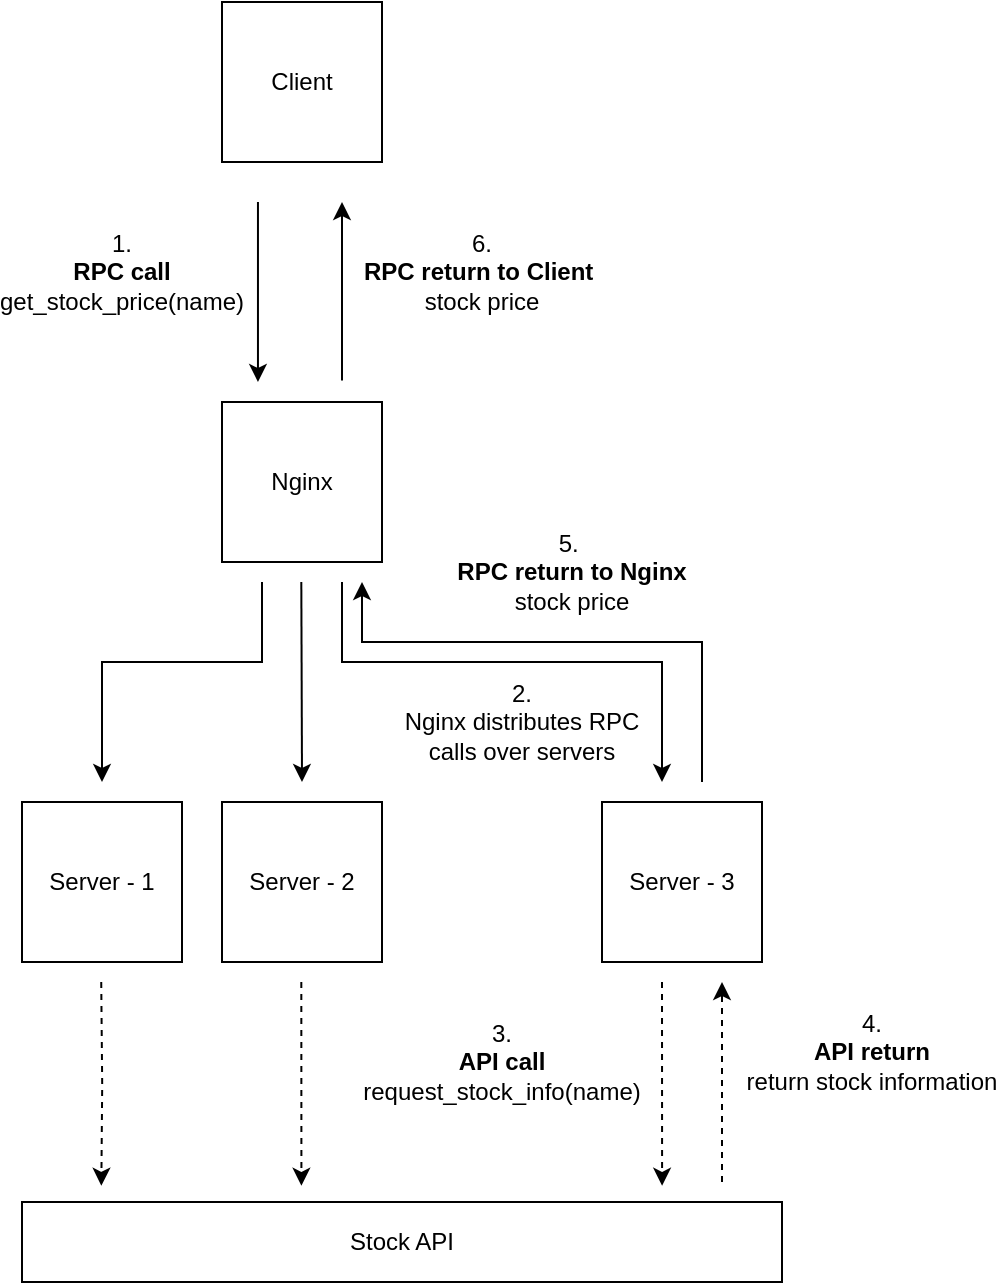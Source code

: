 <mxfile version="22.0.6" type="github">
  <diagram name="Página-1" id="-HR77-gdkcPESgYqS717">
    <mxGraphModel dx="942" dy="1776" grid="1" gridSize="10" guides="1" tooltips="1" connect="1" arrows="1" fold="1" page="1" pageScale="1" pageWidth="827" pageHeight="1169" math="0" shadow="0">
      <root>
        <mxCell id="0" />
        <mxCell id="1" parent="0" />
        <mxCell id="cE5bJc2tW3OG8Z3UIg5U-1" value="Server - 1" style="rounded=0;whiteSpace=wrap;html=1;" parent="1" vertex="1">
          <mxGeometry x="260" y="360" width="80" height="80" as="geometry" />
        </mxCell>
        <mxCell id="cE5bJc2tW3OG8Z3UIg5U-2" value="Server - 3" style="rounded=0;whiteSpace=wrap;html=1;" parent="1" vertex="1">
          <mxGeometry x="550" y="360" width="80" height="80" as="geometry" />
        </mxCell>
        <mxCell id="cE5bJc2tW3OG8Z3UIg5U-3" value="Server - 2" style="rounded=0;whiteSpace=wrap;html=1;" parent="1" vertex="1">
          <mxGeometry x="360" y="360" width="80" height="80" as="geometry" />
        </mxCell>
        <mxCell id="cE5bJc2tW3OG8Z3UIg5U-4" value="Nginx" style="rounded=0;whiteSpace=wrap;html=1;" parent="1" vertex="1">
          <mxGeometry x="360" y="160" width="80" height="80" as="geometry" />
        </mxCell>
        <mxCell id="cE5bJc2tW3OG8Z3UIg5U-5" value="Client" style="rounded=0;whiteSpace=wrap;html=1;" parent="1" vertex="1">
          <mxGeometry x="360" y="-40" width="80" height="80" as="geometry" />
        </mxCell>
        <mxCell id="cE5bJc2tW3OG8Z3UIg5U-6" value="" style="shape=image;verticalLabelPosition=bottom;labelBackgroundColor=default;verticalAlign=top;aspect=fixed;imageAspect=0;image=https://www.nginx.com/wp-content/uploads/2018/08/NGINX-logo-rgb-large.png;" parent="1" vertex="1">
          <mxGeometry x="377.98" y="160" width="62.02" height="20.83" as="geometry" />
        </mxCell>
        <mxCell id="cE5bJc2tW3OG8Z3UIg5U-8" value="" style="endArrow=classic;html=1;rounded=0;" parent="1" edge="1">
          <mxGeometry width="50" height="50" relative="1" as="geometry">
            <mxPoint x="377.98" y="60" as="sourcePoint" />
            <mxPoint x="377.98" y="150" as="targetPoint" />
          </mxGeometry>
        </mxCell>
        <mxCell id="cE5bJc2tW3OG8Z3UIg5U-9" value="" style="endArrow=classic;html=1;rounded=0;" parent="1" edge="1">
          <mxGeometry width="50" height="50" relative="1" as="geometry">
            <mxPoint x="399.66" y="250" as="sourcePoint" />
            <mxPoint x="400" y="350" as="targetPoint" />
          </mxGeometry>
        </mxCell>
        <mxCell id="cE5bJc2tW3OG8Z3UIg5U-10" value="" style="endArrow=classic;html=1;rounded=0;" parent="1" edge="1">
          <mxGeometry width="50" height="50" relative="1" as="geometry">
            <mxPoint x="420" y="250" as="sourcePoint" />
            <mxPoint x="580" y="350" as="targetPoint" />
            <Array as="points">
              <mxPoint x="420" y="290" />
              <mxPoint x="580" y="290" />
            </Array>
          </mxGeometry>
        </mxCell>
        <mxCell id="cE5bJc2tW3OG8Z3UIg5U-11" value="" style="endArrow=classic;html=1;rounded=0;" parent="1" edge="1">
          <mxGeometry width="50" height="50" relative="1" as="geometry">
            <mxPoint x="380" y="250" as="sourcePoint" />
            <mxPoint x="300" y="350" as="targetPoint" />
            <Array as="points">
              <mxPoint x="380" y="290" />
              <mxPoint x="300" y="290" />
              <mxPoint x="300" y="320" />
            </Array>
          </mxGeometry>
        </mxCell>
        <mxCell id="cE5bJc2tW3OG8Z3UIg5U-12" value="" style="endArrow=classic;html=1;rounded=0;" parent="1" edge="1">
          <mxGeometry width="50" height="50" relative="1" as="geometry">
            <mxPoint x="420" y="149.23" as="sourcePoint" />
            <mxPoint x="420" y="60" as="targetPoint" />
          </mxGeometry>
        </mxCell>
        <mxCell id="cE5bJc2tW3OG8Z3UIg5U-13" value="" style="endArrow=classic;html=1;rounded=0;" parent="1" edge="1">
          <mxGeometry width="50" height="50" relative="1" as="geometry">
            <mxPoint x="600" y="350" as="sourcePoint" />
            <mxPoint x="430" y="250" as="targetPoint" />
            <Array as="points">
              <mxPoint x="600" y="280" />
              <mxPoint x="430" y="280" />
            </Array>
          </mxGeometry>
        </mxCell>
        <mxCell id="cE5bJc2tW3OG8Z3UIg5U-14" value="1.&lt;br&gt;&lt;b&gt;RPC call&lt;/b&gt; get_stock_price(name)" style="text;html=1;strokeColor=none;fillColor=none;align=center;verticalAlign=middle;whiteSpace=wrap;rounded=0;" parent="1" vertex="1">
          <mxGeometry x="280" y="80" width="60" height="30" as="geometry" />
        </mxCell>
        <mxCell id="cE5bJc2tW3OG8Z3UIg5U-15" value="2.&lt;br&gt;Nginx distributes RPC calls over servers" style="text;html=1;strokeColor=none;fillColor=none;align=center;verticalAlign=middle;whiteSpace=wrap;rounded=0;" parent="1" vertex="1">
          <mxGeometry x="450" y="290" width="120" height="60" as="geometry" />
        </mxCell>
        <mxCell id="cE5bJc2tW3OG8Z3UIg5U-16" value="Stock API" style="rounded=0;whiteSpace=wrap;html=1;" parent="1" vertex="1">
          <mxGeometry x="260" y="560" width="380" height="40" as="geometry" />
        </mxCell>
        <mxCell id="cE5bJc2tW3OG8Z3UIg5U-21" style="edgeStyle=orthogonalEdgeStyle;rounded=0;orthogonalLoop=1;jettySize=auto;html=1;entryX=0.937;entryY=0.047;entryDx=0;entryDy=0;entryPerimeter=0;dashed=1;" parent="1" edge="1">
          <mxGeometry relative="1" as="geometry">
            <mxPoint x="580" y="450" as="sourcePoint" />
            <mxPoint x="580.05" y="551.88" as="targetPoint" />
          </mxGeometry>
        </mxCell>
        <mxCell id="cE5bJc2tW3OG8Z3UIg5U-22" style="edgeStyle=orthogonalEdgeStyle;rounded=0;orthogonalLoop=1;jettySize=auto;html=1;entryX=0.937;entryY=0.047;entryDx=0;entryDy=0;entryPerimeter=0;dashed=1;" parent="1" edge="1">
          <mxGeometry relative="1" as="geometry">
            <mxPoint x="299.62" y="450" as="sourcePoint" />
            <mxPoint x="299.67" y="551.88" as="targetPoint" />
          </mxGeometry>
        </mxCell>
        <mxCell id="cE5bJc2tW3OG8Z3UIg5U-24" style="edgeStyle=orthogonalEdgeStyle;rounded=0;orthogonalLoop=1;jettySize=auto;html=1;entryX=0.937;entryY=0.047;entryDx=0;entryDy=0;entryPerimeter=0;dashed=1;" parent="1" edge="1">
          <mxGeometry relative="1" as="geometry">
            <mxPoint x="399.66" y="450" as="sourcePoint" />
            <mxPoint x="399.71" y="551.88" as="targetPoint" />
          </mxGeometry>
        </mxCell>
        <mxCell id="cE5bJc2tW3OG8Z3UIg5U-25" style="edgeStyle=orthogonalEdgeStyle;rounded=0;orthogonalLoop=1;jettySize=auto;html=1;dashed=1;" parent="1" edge="1">
          <mxGeometry relative="1" as="geometry">
            <mxPoint x="610" y="550" as="sourcePoint" />
            <mxPoint x="610" y="450" as="targetPoint" />
          </mxGeometry>
        </mxCell>
        <mxCell id="WB-w_J5-5rTx_imL-8Xe-1" value="3.&lt;br&gt;&lt;b&gt;API call&lt;/b&gt; request_stock_info(name)" style="text;html=1;strokeColor=none;fillColor=none;align=center;verticalAlign=middle;whiteSpace=wrap;rounded=0;" parent="1" vertex="1">
          <mxGeometry x="470" y="460" width="60" height="60" as="geometry" />
        </mxCell>
        <mxCell id="WB-w_J5-5rTx_imL-8Xe-2" value="4.&lt;br&gt;&lt;b&gt;API return&lt;/b&gt; &lt;br&gt;return stock information" style="text;html=1;strokeColor=none;fillColor=none;align=center;verticalAlign=middle;whiteSpace=wrap;rounded=0;" parent="1" vertex="1">
          <mxGeometry x="620" y="470" width="130" height="30" as="geometry" />
        </mxCell>
        <mxCell id="WB-w_J5-5rTx_imL-8Xe-3" value="6.&lt;br&gt;&lt;b&gt;RPC return to Client&lt;/b&gt;&amp;nbsp;&lt;br&gt;stock price" style="text;html=1;strokeColor=none;fillColor=none;align=center;verticalAlign=middle;whiteSpace=wrap;rounded=0;" parent="1" vertex="1">
          <mxGeometry x="430" y="80" width="120" height="30" as="geometry" />
        </mxCell>
        <mxCell id="WB-w_J5-5rTx_imL-8Xe-4" value="5.&amp;nbsp;&lt;br&gt;&lt;b&gt;RPC return to Nginx&lt;/b&gt;&lt;br&gt;stock price" style="text;html=1;strokeColor=none;fillColor=none;align=center;verticalAlign=middle;whiteSpace=wrap;rounded=0;" parent="1" vertex="1">
          <mxGeometry x="470" y="230" width="130" height="30" as="geometry" />
        </mxCell>
      </root>
    </mxGraphModel>
  </diagram>
</mxfile>
